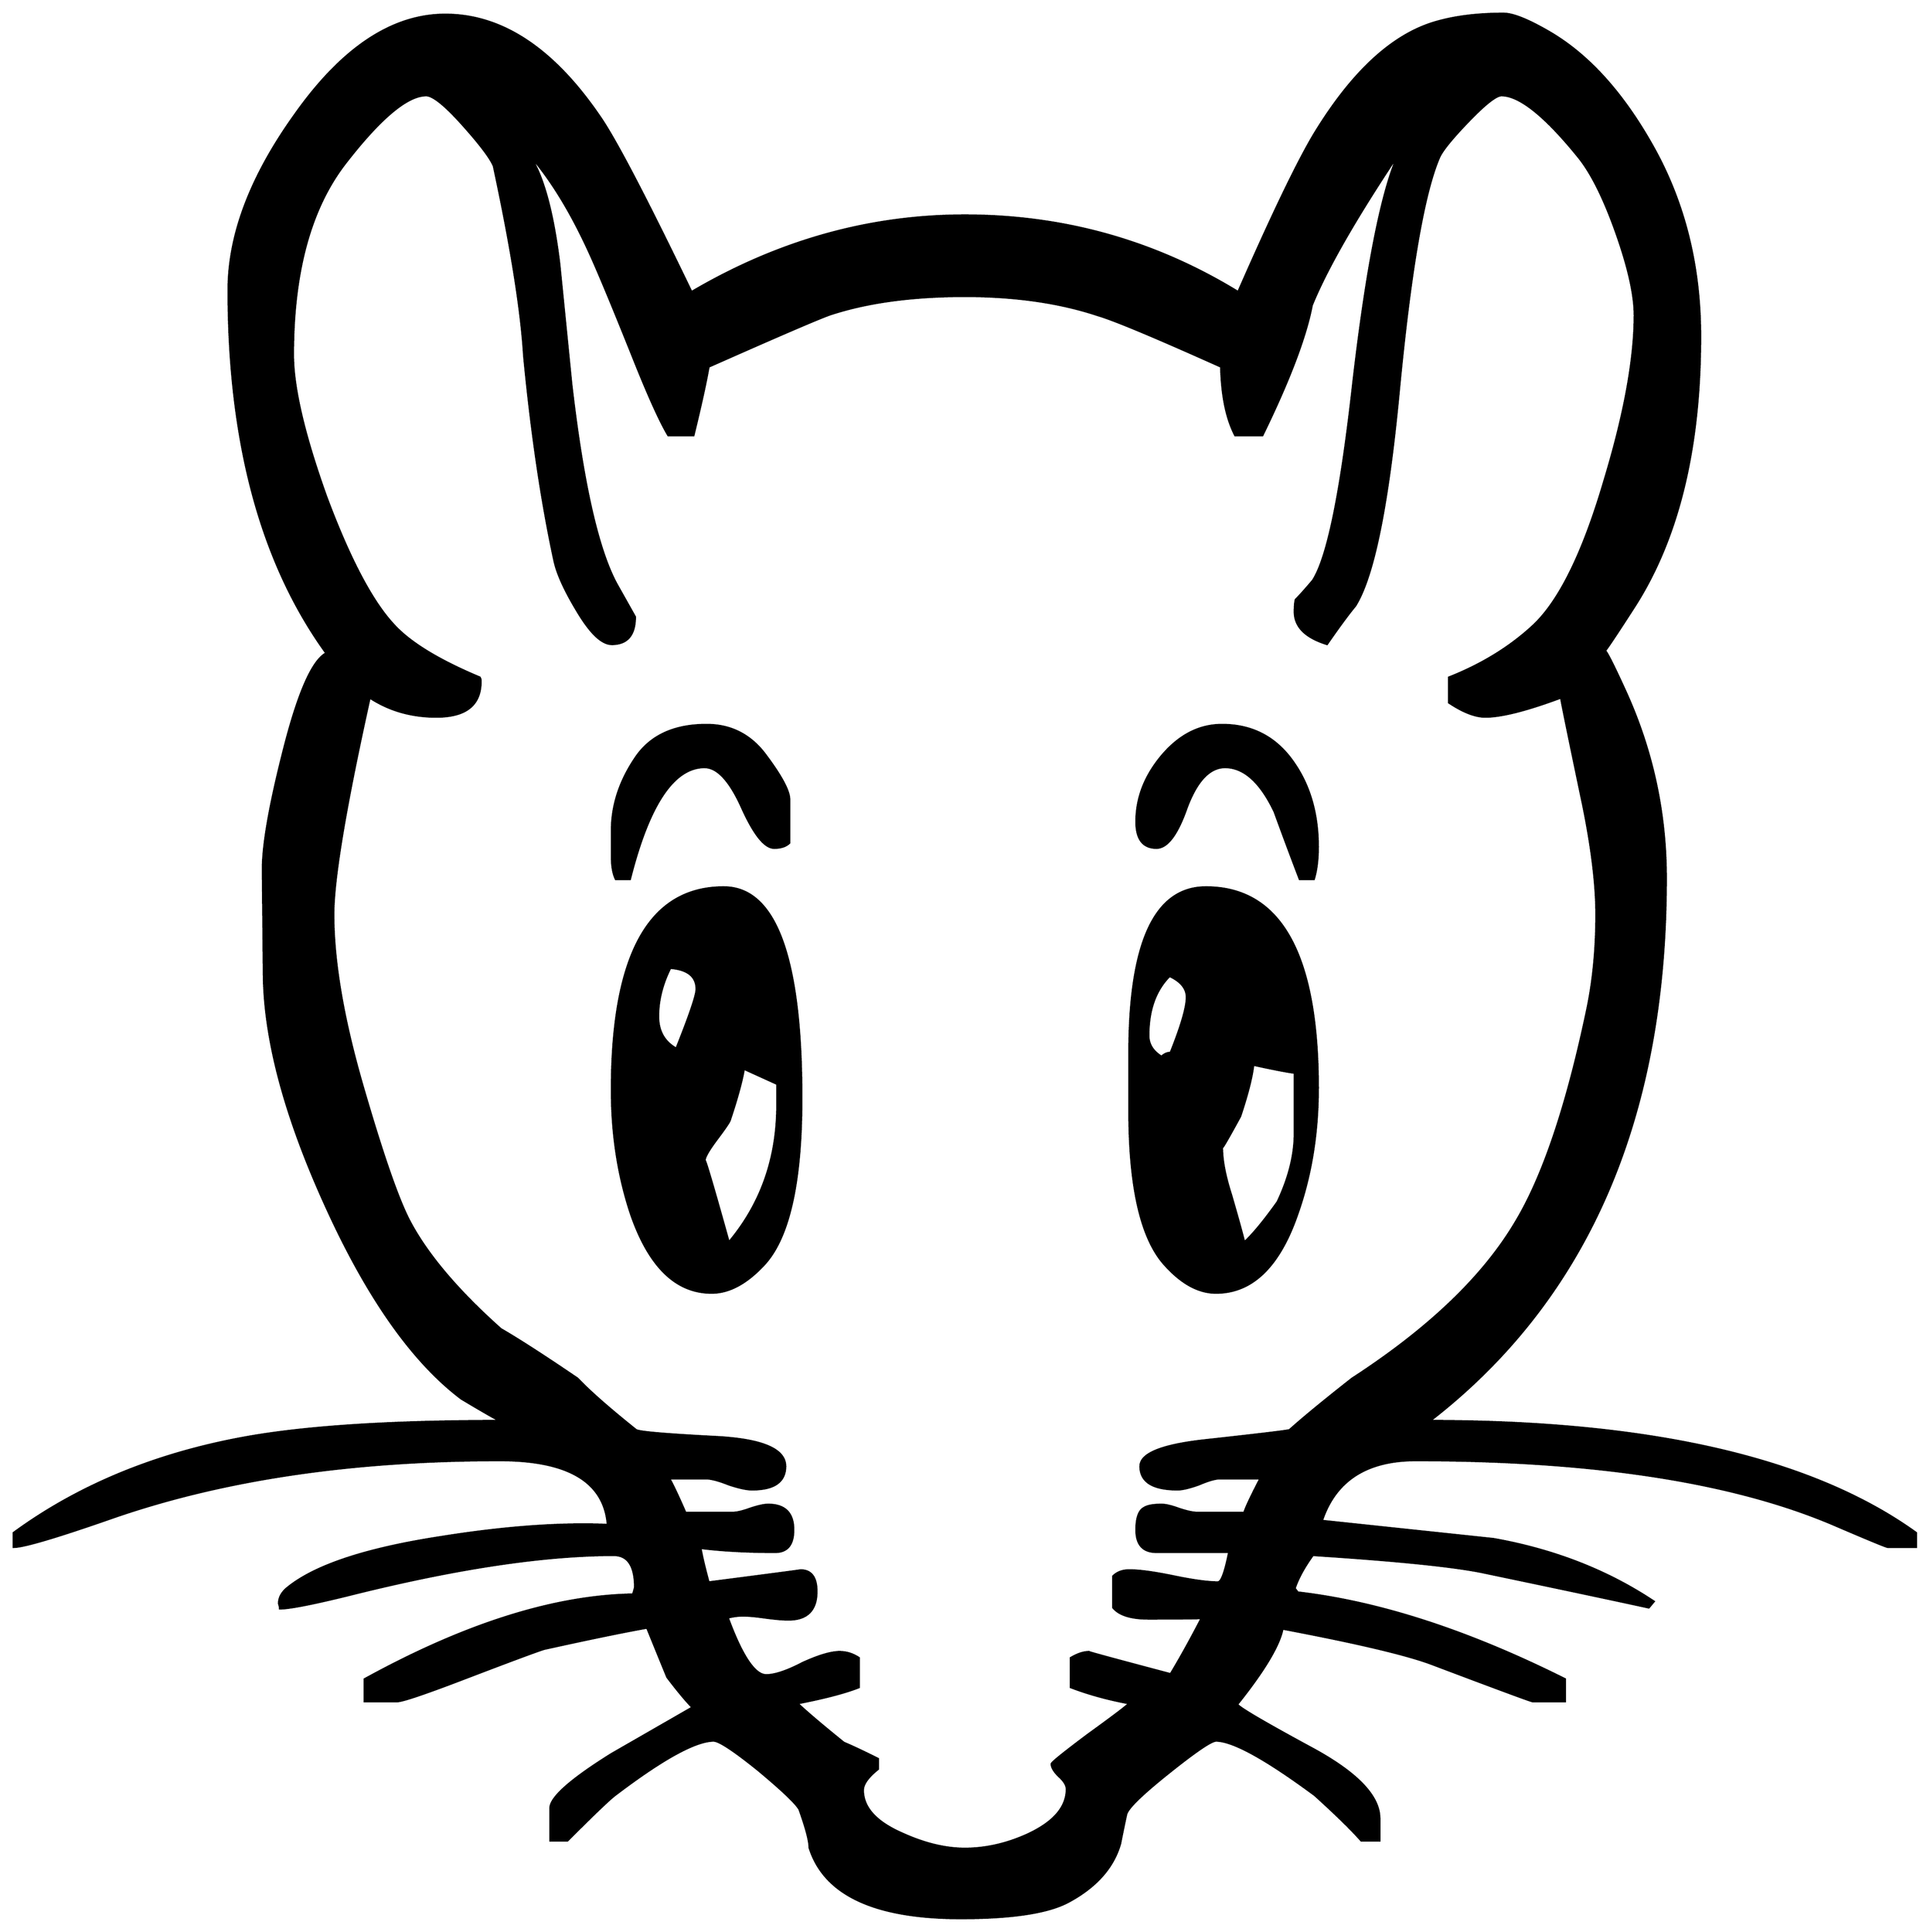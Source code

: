 


\begin{tikzpicture}[y=0.80pt, x=0.80pt, yscale=-1.0, xscale=1.0, inner sep=0pt, outer sep=0pt]
\begin{scope}[shift={(100.0,1710.0)},nonzero rule]
  \path[draw=.,fill=.,line width=1.600pt] (1968.0,-10.0) --
    (1940.0,-10.0) .. controls (1938.667,-10.0) and (1921.667,-17.0)
    .. (1889.0,-31.0) .. controls (1789.0,-74.333) and
    (1650.0,-96.0) .. (1472.0,-96.0) .. controls (1423.333,-96.0)
    and (1392.333,-76.0) .. (1379.0,-36.0) .. controls
    (1492.333,-24.0) and (1549.0,-18.0) .. (1549.0,-18.0) ..
    controls (1609.0,-7.333) and (1662.0,13.333) .. (1708.0,44.0) --
    (1703.0,50.0) .. controls (1666.333,42.0) and (1611.333,30.333) ..
    (1538.0,15.0) .. controls (1508.667,9.0) and (1452.667,3.333) ..
    (1370.0,-2.0) .. controls (1361.333,10.0) and (1355.333,21.0) ..
    (1352.0,31.0) -- (1355.0,35.0) .. controls (1435.667,44.333) and
    (1524.0,73.0) .. (1620.0,121.0) -- (1620.0,143.0) --
    (1588.0,143.0) .. controls (1586.667,143.0) and (1553.333,130.667)
    .. (1488.0,106.0) .. controls (1463.333,96.667) and
    (1414.0,85.0) .. (1340.0,71.0) .. controls (1336.667,87.667) and
    (1321.667,112.667) .. (1295.0,146.0) .. controls (1297.0,149.333)
    and (1322.0,164.0) .. (1370.0,190.0) .. controls
    (1414.0,214.0) and (1436.0,237.0) .. (1436.0,259.0) --
    (1436.0,281.0) -- (1418.0,281.0) .. controls (1408.667,270.333)
    and (1393.333,255.333) .. (1372.0,236.0) .. controls
    (1323.333,200.0) and (1290.667,182.0) .. (1274.0,182.0) ..
    controls (1269.333,182.0) and (1253.667,192.667) .. (1227.0,214.0)
    .. controls (1200.333,235.333) and (1186.333,249.0) ..
    (1185.0,255.0) .. controls (1183.667,261.0) and (1181.667,270.667)
    .. (1179.0,284.0) .. controls (1172.333,307.333) and
    (1155.667,326.333) .. (1129.0,341.0) .. controls (1109.0,352.333)
    and (1073.0,358.0) .. (1021.0,358.0) .. controls
    (935.667,358.0) and (885.667,334.667) .. (871.0,288.0) .. controls
    (871.0,281.333) and (867.667,268.667) .. (861.0,250.0) .. controls
    (857.667,244.0) and (844.0,231.0) .. (820.0,211.0) .. controls
    (796.0,191.667) and (781.333,182.0) .. (776.0,182.0) .. controls
    (758.0,182.0) and (725.333,200.0) .. (678.0,236.0) .. controls
    (672.667,240.0) and (657.0,255.0) .. (631.0,281.0) --
    (614.0,281.0) -- (614.0,249.0) .. controls (614.0,238.333) and
    (634.333,220.333) .. (675.0,195.0) .. controls (701.667,179.667) and
    (728.333,164.333) .. (755.0,149.0) .. controls (749.0,143.0) and
    (740.667,133.0) .. (730.0,119.0) .. controls (725.333,107.667) and
    (718.667,91.333) .. (710.0,70.0) .. controls (687.333,74.0) and
    (653.333,81.0) .. (608.0,91.0) .. controls (601.333,93.0) and
    (575.333,102.667) .. (530.0,120.0) .. controls (490.0,135.333) and
    (467.333,143.0) .. (462.0,143.0) -- (430.0,143.0) --
    (430.0,121.0) .. controls (529.333,66.333) and (618.0,38.333) ..
    (696.0,37.0) .. controls (696.667,35.0) and (697.333,32.667) ..
    (698.0,30.0) .. controls (698.0,8.667) and (691.0,-2.0) ..
    (677.0,-2.0) .. controls (607.0,-2.0) and (519.0,11.333) ..
    (413.0,38.0) .. controls (377.667,46.667) and (355.333,51.0) ..
    (346.0,51.0) .. controls (346.0,49.667) and (345.667,48.0) ..
    (345.0,46.0) .. controls (345.0,40.0) and (348.0,34.667) ..
    (354.0,30.0) .. controls (381.333,8.0) and (432.0,-8.667) ..
    (506.0,-20.0) .. controls (568.667,-30.0) and (623.667,-34.0) ..
    (671.0,-32.0) .. controls (667.667,-74.667) and (632.0,-96.0) ..
    (564.0,-96.0) .. controls (417.333,-96.0) and (289.333,-77.0) ..
    (180.0,-39.0) .. controls (124.667,-19.667) and (92.0,-10.0) ..
    (82.0,-10.0) -- (82.0,-24.0) .. controls (146.667,-71.333) and
    (223.667,-103.0) .. (313.0,-119.0) .. controls (373.0,-129.667)
    and (456.667,-135.0) .. (564.0,-135.0) .. controls
    (555.333,-139.667) and (542.667,-147.0) .. (526.0,-157.0) ..
    controls (477.333,-193.667) and (432.333,-257.667) .. (391.0,-349.0)
    .. controls (351.0,-437.0) and (330.667,-513.0) ..
    (330.0,-577.0) -- (329.0,-682.0) .. controls (329.0,-706.0)
    and (335.667,-744.333) .. (349.0,-797.0) .. controls
    (363.667,-855.667) and (378.0,-888.667) .. (392.0,-896.0) ..
    controls (327.333,-985.333) and (295.0,-1105.333) ..
    (295.0,-1256.0) .. controls (295.0,-1310.667) and
    (317.0,-1368.667) .. (361.0,-1430.0) .. controls
    (407.667,-1496.0) and (457.333,-1529.0) .. (510.0,-1529.0) ..
    controls (566.0,-1529.0) and (617.0,-1495.333) ..
    (663.0,-1428.0) .. controls (678.333,-1406.0) and
    (708.667,-1348.0) .. (754.0,-1254.0) .. controls
    (840.0,-1304.667) and (930.333,-1330.0) .. (1025.0,-1330.0) ..
    controls (1123.0,-1330.0) and (1213.333,-1304.667) ..
    (1296.0,-1254.0) .. controls (1329.333,-1330.0) and
    (1354.333,-1382.0) .. (1371.0,-1410.0) .. controls
    (1409.0,-1472.667) and (1449.667,-1510.0) .. (1493.0,-1522.0) ..
    controls (1511.667,-1527.333) and (1533.667,-1530.0) ..
    (1559.0,-1530.0) .. controls (1568.333,-1530.0) and
    (1583.333,-1524.0) .. (1604.0,-1512.0) .. controls
    (1642.0,-1490.0) and (1675.667,-1453.333) .. (1705.0,-1402.0) ..
    controls (1737.667,-1345.333) and (1754.0,-1281.333) ..
    (1754.0,-1210.0) .. controls (1754.0,-1098.667) and
    (1732.0,-1009.0) .. (1688.0,-941.0) .. controls
    (1668.667,-911.0) and (1659.0,-896.667) .. (1659.0,-898.0) ..
    controls (1659.0,-902.0) and (1666.0,-888.667) ..
    (1680.0,-858.0) .. controls (1706.667,-799.333) and
    (1720.0,-737.667) .. (1720.0,-673.0) .. controls
    (1720.0,-435.0) and (1642.0,-255.667) .. (1486.0,-135.0) ..
    controls (1704.667,-135.0) and (1865.333,-98.0) ..
    (1968.0,-24.0) -- (1968.0,-10.0) -- cycle(1689.0,-1231.0) ..
    controls (1689.0,-1251.0) and (1683.0,-1278.0) ..
    (1671.0,-1312.0) .. controls (1659.0,-1346.0) and
    (1646.667,-1371.0) .. (1634.0,-1387.0) .. controls
    (1600.667,-1428.333) and (1575.0,-1449.0) .. (1557.0,-1449.0) ..
    controls (1551.667,-1449.0) and (1540.667,-1440.333) ..
    (1524.0,-1423.0) .. controls (1507.333,-1405.667) and
    (1497.667,-1393.667) .. (1495.0,-1387.0) .. controls
    (1479.667,-1351.0) and (1466.333,-1273.0) .. (1455.0,-1153.0) ..
    controls (1444.333,-1041.667) and (1430.0,-971.667) ..
    (1412.0,-943.0) .. controls (1405.333,-935.0) and
    (1396.0,-922.333) .. (1384.0,-905.0) .. controls
    (1362.667,-911.667) and (1352.0,-922.333) .. (1352.0,-937.0) ..
    controls (1352.0,-942.333) and (1352.333,-946.333) ..
    (1353.0,-949.0) .. controls (1357.0,-953.0) and
    (1362.667,-959.333) .. (1370.0,-968.0) .. controls
    (1384.667,-990.667) and (1398.0,-1056.0) .. (1410.0,-1164.0) ..
    controls (1423.333,-1278.667) and (1438.333,-1354.333) ..
    (1455.0,-1391.0) .. controls (1412.333,-1327.0) and
    (1383.667,-1277.0) .. (1369.0,-1241.0) .. controls
    (1363.0,-1209.667) and (1346.667,-1166.667) .. (1320.0,-1112.0) --
    (1293.0,-1112.0) .. controls (1284.333,-1128.667) and
    (1279.667,-1151.333) .. (1279.0,-1180.0) .. controls
    (1213.667,-1209.333) and (1173.0,-1226.333) .. (1157.0,-1231.0) ..
    controls (1119.0,-1243.667) and (1075.0,-1250.0) ..
    (1025.0,-1250.0) .. controls (973.0,-1250.0) and
    (928.667,-1244.0) .. (892.0,-1232.0) .. controls
    (882.0,-1228.667) and (841.667,-1211.333) .. (771.0,-1180.0) ..
    controls (768.333,-1164.667) and (763.333,-1142.0) ..
    (756.0,-1112.0) -- (731.0,-1112.0) .. controls
    (723.0,-1125.333) and (711.667,-1150.333) .. (697.0,-1187.0) ..
    controls (675.667,-1240.333) and (660.667,-1276.333) ..
    (652.0,-1295.0) .. controls (633.333,-1335.667) and
    (613.0,-1368.333) .. (591.0,-1393.0) .. controls
    (605.667,-1373.667) and (616.333,-1336.667) .. (623.0,-1282.0) ..
    controls (627.0,-1242.0) and (631.0,-1202.0) ..
    (635.0,-1162.0) .. controls (646.333,-1064.0) and
    (661.333,-998.0) .. (680.0,-964.0) .. controls (692.0,-942.667)
    and (698.0,-932.0) .. (698.0,-932.0) .. controls
    (698.0,-914.0) and (690.333,-905.0) .. (675.0,-905.0) ..
    controls (665.0,-905.0) and (653.333,-916.333) .. (640.0,-939.0)
    .. controls (628.0,-959.0) and (620.667,-975.333) ..
    (618.0,-988.0) .. controls (605.333,-1046.667) and
    (595.333,-1114.333) .. (588.0,-1191.0) .. controls
    (585.333,-1235.667) and (575.333,-1298.333) .. (558.0,-1379.0) ..
    controls (554.667,-1387.0) and (544.333,-1400.667) ..
    (527.0,-1420.0) .. controls (509.667,-1439.333) and
    (497.667,-1449.0) .. (491.0,-1449.0) .. controls
    (472.333,-1449.0) and (445.667,-1426.667) .. (411.0,-1382.0) ..
    controls (376.333,-1337.333) and (359.0,-1274.0) ..
    (359.0,-1192.0) .. controls (359.0,-1159.333) and
    (370.0,-1112.333) .. (392.0,-1051.0) .. controls
    (414.667,-990.333) and (436.667,-948.333) .. (458.0,-925.0) ..
    controls (474.0,-907.0) and (502.667,-889.333) .. (544.0,-872.0)
    .. controls (544.667,-871.333) and (545.0,-870.0) ..
    (545.0,-868.0) .. controls (545.0,-844.667) and (530.333,-833.0)
    .. (501.0,-833.0) .. controls (476.333,-833.0) and
    (454.333,-839.333) .. (435.0,-852.0) .. controls (411.0,-744.0)
    and (399.0,-672.333) .. (399.0,-637.0) .. controls
    (399.0,-590.333) and (408.667,-533.667) .. (428.0,-467.0) ..
    controls (447.333,-400.333) and (462.667,-356.0) .. (474.0,-334.0)
    .. controls (491.333,-300.667) and (521.667,-264.667) ..
    (565.0,-226.0) .. controls (582.333,-216.0) and (607.667,-199.667)
    .. (641.0,-177.0) .. controls (653.0,-164.333) and
    (672.333,-147.333) .. (699.0,-126.0) .. controls (701.667,-124.0)
    and (729.0,-121.667) .. (781.0,-119.0) .. controls
    (825.0,-116.333) and (847.0,-106.667) .. (847.0,-90.0) ..
    controls (847.0,-74.667) and (836.0,-67.0) .. (814.0,-67.0) ..
    controls (808.667,-67.0) and (801.0,-68.667) .. (791.0,-72.0) ..
    controls (781.0,-76.0) and (773.333,-78.0) .. (768.0,-78.0) --
    (732.0,-78.0) .. controls (736.0,-70.667) and (741.333,-59.333) ..
    (748.0,-44.0) -- (795.0,-44.0) .. controls (799.0,-44.0) and
    (804.667,-45.333) .. (812.0,-48.0) .. controls (820.0,-50.667) and
    (826.0,-52.0) .. (830.0,-52.0) .. controls (846.667,-52.0) and
    (855.0,-43.667) .. (855.0,-27.0) .. controls (855.0,-12.333) and
    (849.0,-5.0) .. (837.0,-5.0) .. controls (809.0,-5.0) and
    (784.333,-6.333) .. (763.0,-9.0) .. controls (764.333,-1.0) and
    (767.0,10.333) .. (771.0,25.0) .. controls (833.0,17.0) and
    (863.333,13.0) .. (862.0,13.0) .. controls (872.667,13.0) and
    (878.0,20.0) .. (878.0,34.0) .. controls (878.0,52.667) and
    (868.667,62.0) .. (850.0,62.0) .. controls (844.667,62.0) and
    (837.0,61.333) .. (827.0,60.0) .. controls (817.667,58.667) and
    (810.333,58.0) .. (805.0,58.0) .. controls (800.333,58.0) and
    (795.333,58.667) .. (790.0,60.0) .. controls (804.0,98.0) and
    (816.667,117.0) .. (828.0,117.0) .. controls (836.667,117.0) and
    (848.667,113.0) .. (864.0,105.0) .. controls (880.0,97.667) and
    (892.333,94.0) .. (901.0,94.0) .. controls (907.667,94.0) and
    (914.0,96.0) .. (920.0,100.0) -- (920.0,129.0) .. controls
    (906.667,134.333) and (886.333,139.667) .. (859.0,145.0) .. controls
    (869.0,154.333) and (884.333,167.333) .. (905.0,184.0) .. controls
    (913.0,187.333) and (924.333,192.667) .. (939.0,200.0) --
    (939.0,210.0) .. controls (929.0,218.0) and (924.0,225.0) ..
    (924.0,231.0) .. controls (924.0,248.333) and (937.0,262.667) ..
    (963.0,274.0) .. controls (985.0,284.0) and (1005.667,289.0)
    .. (1025.0,289.0) .. controls (1045.667,289.0) and
    (1066.333,284.333) .. (1087.0,275.0) .. controls (1113.0,263.0)
    and (1126.0,248.0) .. (1126.0,230.0) .. controls
    (1126.0,226.0) and (1123.333,221.667) .. (1118.0,217.0) ..
    controls (1113.333,212.333) and (1111.0,208.333) .. (1111.0,205.0)
    .. controls (1111.0,203.667) and (1123.0,194.0) ..
    (1147.0,176.0) .. controls (1171.0,158.667) and (1184.667,148.333)
    .. (1188.0,145.0) .. controls (1166.667,141.0) and
    (1147.333,135.667) .. (1130.0,129.0) -- (1130.0,100.0) ..
    controls (1136.667,96.0) and (1142.667,94.0) .. (1148.0,94.0) ..
    controls (1146.667,94.0) and (1173.667,101.333) .. (1229.0,116.0)
    .. controls (1239.0,99.333) and (1249.333,80.667) .. (1260.0,60.0)
    .. controls (1266.0,60.667) and (1248.333,61.0) .. (1207.0,61.0)
    .. controls (1189.667,61.0) and (1178.0,57.333) .. (1172.0,50.0)
    -- (1172.0,19.0) .. controls (1176.0,15.0) and (1181.333,13.0)
    .. (1188.0,13.0) .. controls (1198.0,13.0) and (1212.667,15.0)
    .. (1232.0,19.0) .. controls (1251.333,23.0) and (1266.0,25.0)
    .. (1276.0,25.0) .. controls (1279.333,25.0) and (1283.0,15.0)
    .. (1287.0,-5.0) -- (1215.0,-5.0) .. controls (1201.667,-5.0)
    and (1195.0,-12.333) .. (1195.0,-27.0) .. controls
    (1195.0,-39.0) and (1197.667,-46.333) .. (1203.0,-49.0) ..
    controls (1206.333,-51.0) and (1212.0,-52.0) .. (1220.0,-52.0)
    .. controls (1224.0,-52.0) and (1229.667,-50.667) ..
    (1237.0,-48.0) .. controls (1245.0,-45.333) and (1251.0,-44.0)
    .. (1255.0,-44.0) -- (1302.0,-44.0) .. controls
    (1303.333,-48.667) and (1308.667,-60.0) .. (1318.0,-78.0) --
    (1278.0,-78.0) .. controls (1273.333,-78.0) and (1266.333,-76.0)
    .. (1257.0,-72.0) .. controls (1247.667,-68.667) and
    (1240.667,-67.0) .. (1236.0,-67.0) .. controls (1211.333,-67.0)
    and (1199.0,-74.667) .. (1199.0,-90.0) .. controls
    (1199.0,-102.667) and (1220.667,-111.333) .. (1264.0,-116.0) ..
    controls (1318.667,-122.0) and (1346.333,-125.333) ..
    (1347.0,-126.0) .. controls (1360.333,-138.0) and
    (1381.0,-155.0) .. (1409.0,-177.0) .. controls
    (1485.0,-226.333) and (1539.0,-278.0) .. (1571.0,-332.0) ..
    controls (1598.333,-377.333) and (1622.0,-447.667) ..
    (1642.0,-543.0) .. controls (1648.0,-571.667) and
    (1651.0,-603.0) .. (1651.0,-637.0) .. controls
    (1651.0,-666.333) and (1646.667,-702.333) .. (1638.0,-745.0) ..
    controls (1624.0,-811.667) and (1616.667,-847.333) ..
    (1616.0,-852.0) .. controls (1582.0,-839.333) and
    (1557.0,-833.0) .. (1541.0,-833.0) .. controls
    (1531.0,-833.0) and (1519.0,-837.667) .. (1505.0,-847.0) --
    (1505.0,-872.0) .. controls (1537.0,-884.667) and
    (1564.333,-901.333) .. (1587.0,-922.0) .. controls
    (1613.667,-946.0) and (1637.667,-994.333) .. (1659.0,-1067.0) ..
    controls (1679.0,-1133.0) and (1689.0,-1187.667) ..
    (1689.0,-1231.0) -- cycle(1375.0,-704.0) .. controls
    (1375.0,-691.333) and (1373.667,-680.667) .. (1371.0,-672.0) --
    (1357.0,-672.0) .. controls (1348.333,-694.667) and
    (1340.0,-717.0) .. (1332.0,-739.0) .. controls
    (1318.0,-768.333) and (1301.667,-783.0) .. (1283.0,-783.0) ..
    controls (1267.667,-783.0) and (1255.0,-769.667) ..
    (1245.0,-743.0) .. controls (1235.667,-716.333) and
    (1225.667,-703.0) .. (1215.0,-703.0) .. controls
    (1201.667,-703.0) and (1195.0,-711.667) .. (1195.0,-729.0) ..
    controls (1195.0,-752.333) and (1203.333,-774.0) ..
    (1220.0,-794.0) .. controls (1237.333,-814.667) and
    (1257.333,-825.0) .. (1280.0,-825.0) .. controls
    (1310.667,-825.0) and (1334.667,-812.0) .. (1352.0,-786.0) ..
    controls (1367.333,-763.333) and (1375.0,-736.0) ..
    (1375.0,-704.0) -- cycle(1375.0,-465.0) .. controls
    (1375.0,-420.333) and (1368.333,-379.0) .. (1355.0,-341.0) ..
    controls (1337.0,-288.333) and (1310.0,-262.0) ..
    (1274.0,-262.0) .. controls (1256.667,-262.0) and
    (1239.667,-271.333) .. (1223.0,-290.0) .. controls
    (1199.667,-316.0) and (1188.0,-367.0) .. (1188.0,-443.0) --
    (1188.0,-499.0) .. controls (1188.0,-609.0) and
    (1213.333,-664.0) .. (1264.0,-664.0) .. controls
    (1338.0,-664.0) and (1375.0,-597.667) .. (1375.0,-465.0) --
    cycle(851.0,-708.0) .. controls (847.667,-704.667) and
    (842.667,-703.0) .. (836.0,-703.0) .. controls (826.667,-703.0)
    and (816.0,-716.333) .. (804.0,-743.0) .. controls
    (792.0,-769.667) and (779.667,-783.0) .. (767.0,-783.0) ..
    controls (736.333,-783.0) and (711.667,-746.0) .. (693.0,-672.0)
    -- (679.0,-672.0) .. controls (676.333,-677.333) and
    (675.0,-685.0) .. (675.0,-695.0) -- (675.0,-720.0) ..
    controls (675.0,-745.333) and (683.0,-769.667) .. (699.0,-793.0)
    .. controls (713.667,-814.333) and (737.0,-825.0) ..
    (769.0,-825.0) .. controls (792.333,-825.0) and (811.333,-815.667)
    .. (826.0,-797.0) .. controls (842.667,-775.0) and
    (851.0,-759.667) .. (851.0,-751.0) -- (851.0,-708.0) --
    cycle(863.0,-455.0) .. controls (863.0,-371.667) and
    (850.667,-316.667) .. (826.0,-290.0) .. controls (808.667,-271.333)
    and (791.333,-262.0) .. (774.0,-262.0) .. controls
    (738.667,-262.0) and (712.0,-288.0) .. (694.0,-340.0) ..
    controls (681.333,-378.0) and (675.0,-419.0) .. (675.0,-463.0)
    .. controls (675.0,-597.0) and (712.0,-664.0) ..
    (786.0,-664.0) .. controls (837.333,-664.0) and (863.0,-594.333)
    .. (863.0,-455.0) -- cycle(1245.0,-555.0) .. controls
    (1245.0,-563.667) and (1239.333,-570.667) .. (1228.0,-576.0) ..
    controls (1214.0,-562.0) and (1207.0,-542.333) ..
    (1207.0,-517.0) .. controls (1207.0,-508.333) and
    (1211.333,-501.333) .. (1220.0,-496.0) .. controls
    (1222.667,-498.667) and (1225.667,-500.0) .. (1229.0,-500.0) ..
    controls (1239.667,-526.667) and (1245.0,-545.0) ..
    (1245.0,-555.0) -- cycle(1352.0,-420.0) -- (1352.0,-480.0)
    .. controls (1342.667,-481.333) and (1329.0,-484.0) ..
    (1311.0,-488.0) .. controls (1309.667,-476.0) and
    (1305.333,-459.0) .. (1298.0,-437.0) .. controls
    (1286.0,-415.0) and (1280.0,-404.667) .. (1280.0,-406.0) ..
    controls (1280.0,-393.333) and (1283.0,-377.667) ..
    (1289.0,-359.0) .. controls (1296.333,-333.667) and
    (1300.667,-318.0) .. (1302.0,-312.0) .. controls
    (1310.667,-320.0) and (1321.667,-333.333) .. (1335.0,-352.0) ..
    controls (1346.333,-376.0) and (1352.0,-398.667) ..
    (1352.0,-420.0) -- cycle(759.0,-563.0) .. controls
    (759.0,-575.667) and (750.333,-582.667) .. (733.0,-584.0) ..
    controls (725.0,-568.0) and (721.0,-552.0) .. (721.0,-536.0)
    .. controls (721.0,-521.333) and (727.0,-510.667) ..
    (739.0,-504.0) .. controls (752.333,-537.333) and (759.0,-557.0)
    .. (759.0,-563.0) -- cycle(839.0,-448.0) -- (839.0,-469.0)
    .. controls (831.667,-472.333) and (820.667,-477.333) ..
    (806.0,-484.0) .. controls (804.0,-472.0) and (799.333,-455.0)
    .. (792.0,-433.0) .. controls (791.333,-431.0) and
    (787.0,-424.667) .. (779.0,-414.0) .. controls (771.0,-403.333)
    and (767.0,-396.333) .. (767.0,-393.0) .. controls
    (767.0,-396.333) and (775.0,-369.333) .. (791.0,-312.0) ..
    controls (823.0,-350.0) and (839.0,-395.333) .. (839.0,-448.0)
    -- cycle;
\end{scope}

\end{tikzpicture}

